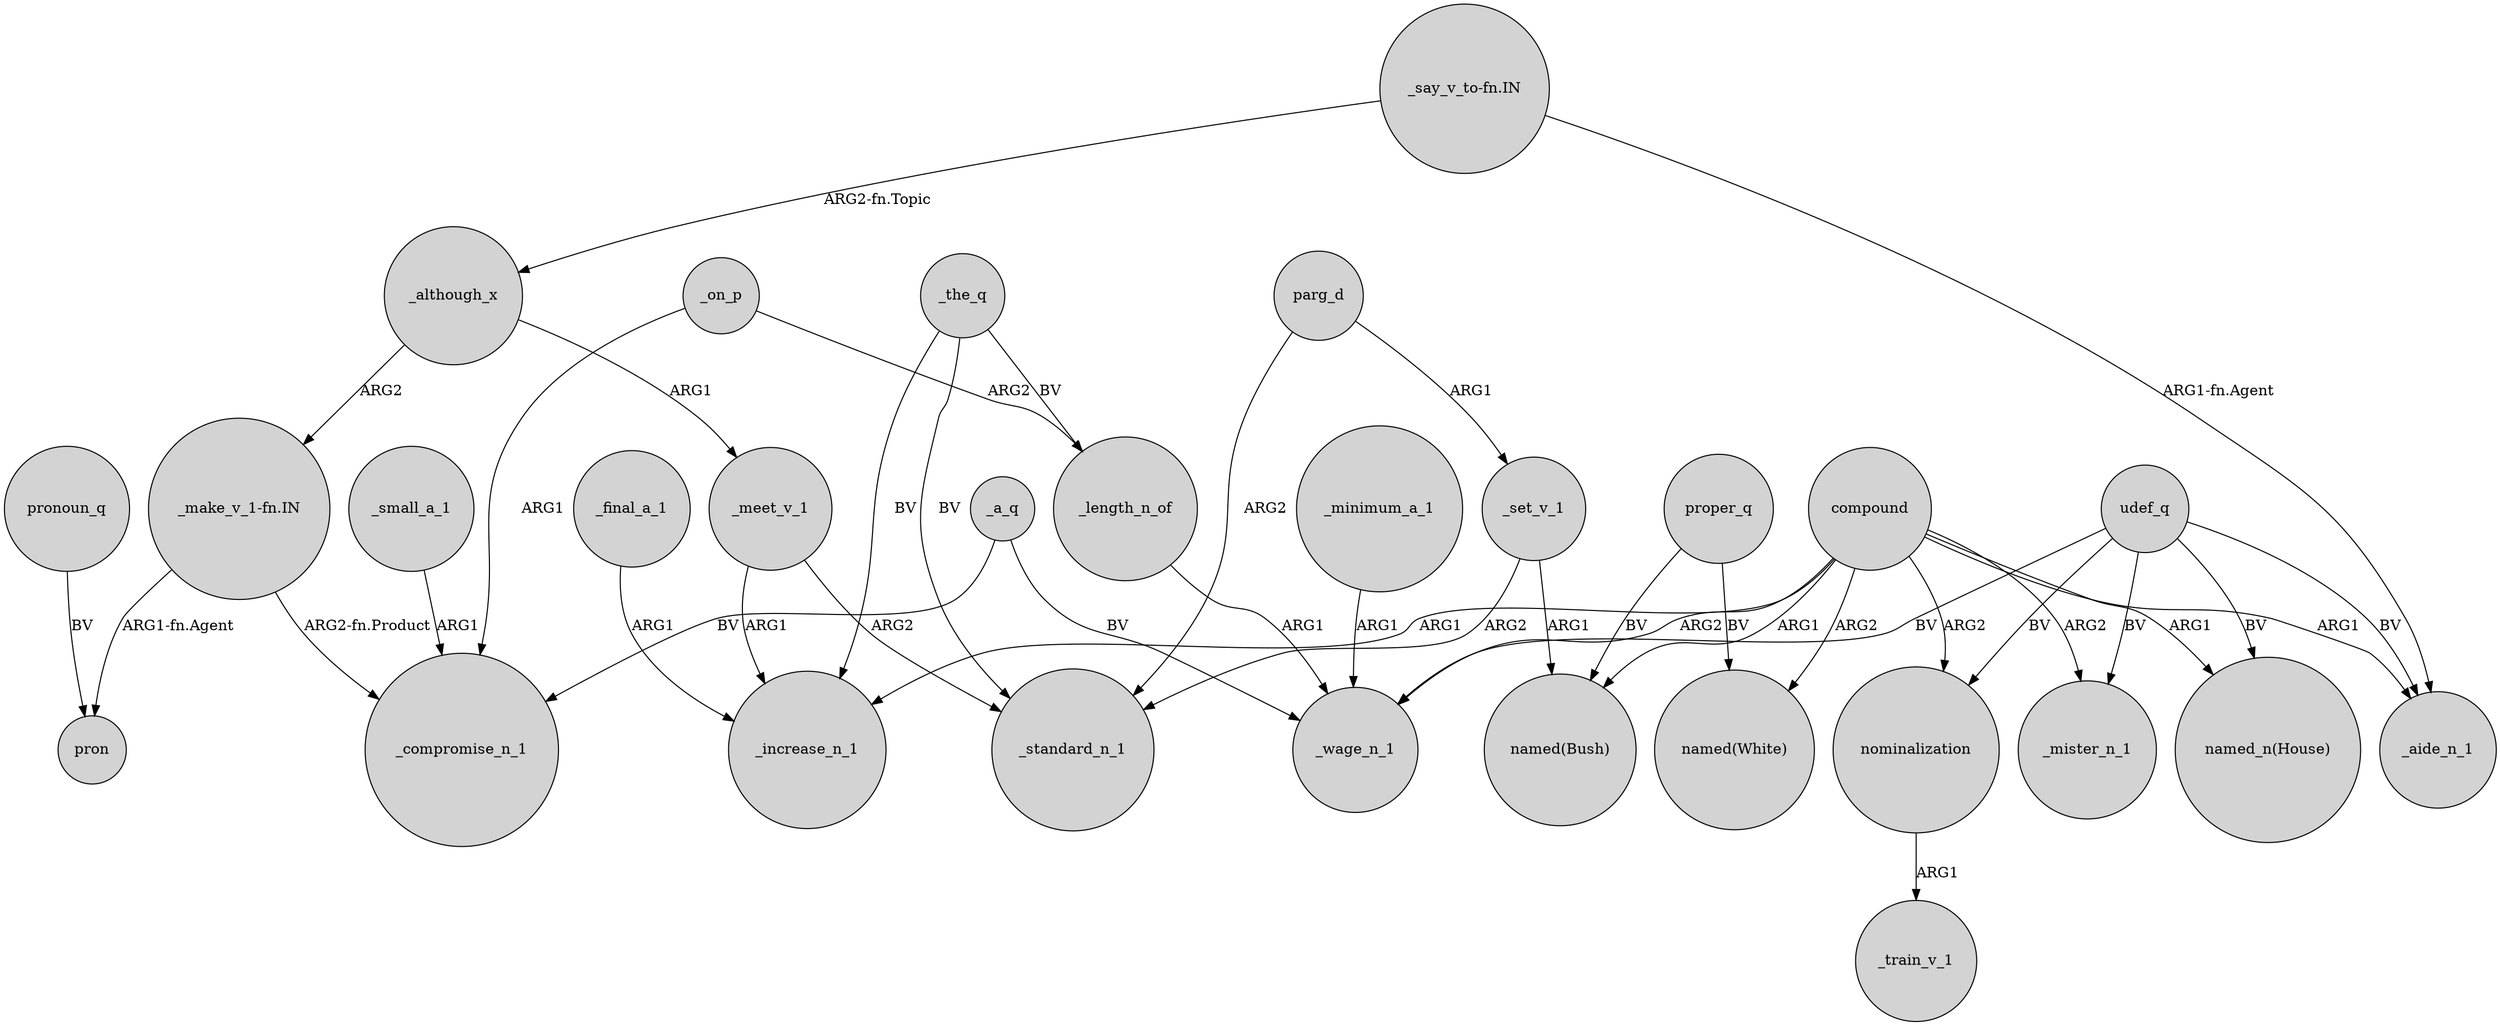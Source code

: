 digraph {
	node [shape=circle style=filled]
	udef_q -> "named_n(House)" [label=BV]
	_on_p -> _length_n_of [label=ARG2]
	_set_v_1 -> _standard_n_1 [label=ARG2]
	udef_q -> _wage_n_1 [label=BV]
	_the_q -> _length_n_of [label=BV]
	_the_q -> _increase_n_1 [label=BV]
	_a_q -> _compromise_n_1 [label=BV]
	compound -> _mister_n_1 [label=ARG2]
	udef_q -> _aide_n_1 [label=BV]
	compound -> "named(White)" [label=ARG2]
	compound -> _wage_n_1 [label=ARG2]
	_minimum_a_1 -> _wage_n_1 [label=ARG1]
	udef_q -> _mister_n_1 [label=BV]
	_the_q -> _standard_n_1 [label=BV]
	"_say_v_to-fn.IN" -> _although_x [label="ARG2-fn.Topic"]
	compound -> nominalization [label=ARG2]
	compound -> "named_n(House)" [label=ARG1]
	"_make_v_1-fn.IN" -> _compromise_n_1 [label="ARG2-fn.Product"]
	parg_d -> _standard_n_1 [label=ARG2]
	_final_a_1 -> _increase_n_1 [label=ARG1]
	pronoun_q -> pron [label=BV]
	proper_q -> "named(White)" [label=BV]
	"_say_v_to-fn.IN" -> _aide_n_1 [label="ARG1-fn.Agent"]
	_length_n_of -> _wage_n_1 [label=ARG1]
	_small_a_1 -> _compromise_n_1 [label=ARG1]
	_a_q -> _wage_n_1 [label=BV]
	compound -> _aide_n_1 [label=ARG1]
	"_make_v_1-fn.IN" -> pron [label="ARG1-fn.Agent"]
	_although_x -> _meet_v_1 [label=ARG1]
	proper_q -> "named(Bush)" [label=BV]
	udef_q -> nominalization [label=BV]
	_on_p -> _compromise_n_1 [label=ARG1]
	parg_d -> _set_v_1 [label=ARG1]
	compound -> _increase_n_1 [label=ARG1]
	_meet_v_1 -> _standard_n_1 [label=ARG2]
	_although_x -> "_make_v_1-fn.IN" [label=ARG2]
	_set_v_1 -> "named(Bush)" [label=ARG1]
	_meet_v_1 -> _increase_n_1 [label=ARG1]
	nominalization -> _train_v_1 [label=ARG1]
	compound -> "named(Bush)" [label=ARG1]
}

